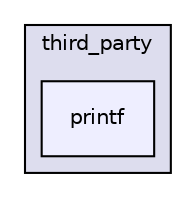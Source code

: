 digraph "/home/travis/build/kammce/SJSU-Dev2/firmware/library/third_party/printf" {
  compound=true
  node [ fontsize="10", fontname="Helvetica"];
  edge [ labelfontsize="10", labelfontname="Helvetica"];
  subgraph clusterdir_e09eb42682f400a396ce0cf97b885b03 {
    graph [ bgcolor="#ddddee", pencolor="black", label="third_party" fontname="Helvetica", fontsize="10", URL="dir_e09eb42682f400a396ce0cf97b885b03.html"]
  dir_bf499fa489fc0e28fe4ed7a1bca07a7f [shape=box, label="printf", style="filled", fillcolor="#eeeeff", pencolor="black", URL="dir_bf499fa489fc0e28fe4ed7a1bca07a7f.html"];
  }
}
